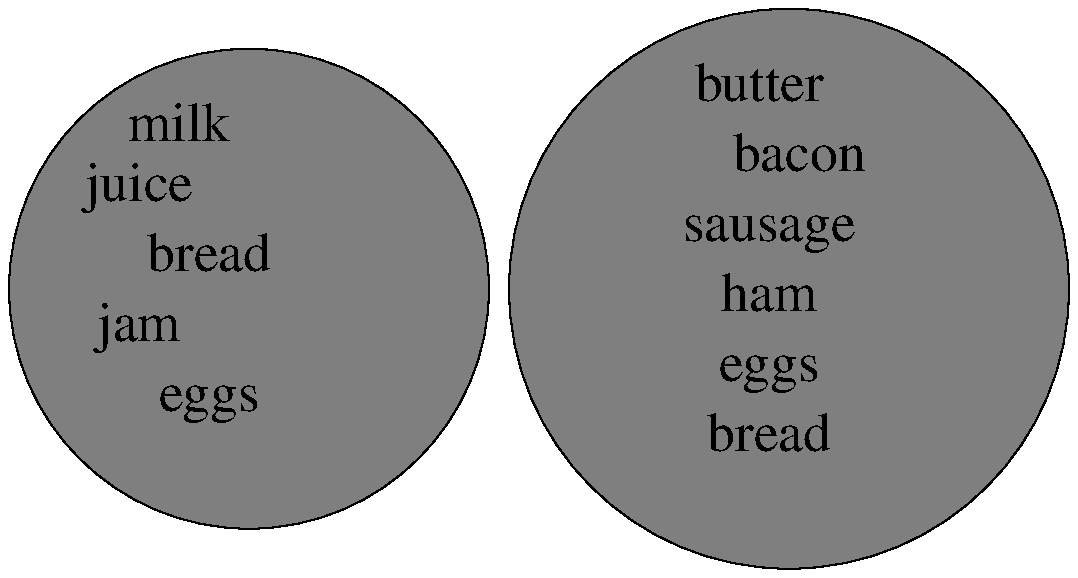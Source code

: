 .po 0.35i
.PS
A: circle fill rad 1.2
move right 0.1
B: circle fill rad 1.4
.ps +10
move to A
move up 0.8
move left 0.35
"milk"
move left 0.2
move down  0.3
"juice"
move down  0.35
move right 0.35
"bread"
move left .35
move down  0.35
"jam"
move right 0.35
move down  0.35
"eggs"
move to B
move up 1
move left 0.15
"butter"
move down 0.35
move right .2
"bacon"
move down 0.35
move left 0.15
"sausage"
move down 0.35
"ham"
move down 0.35
"eggs"
move down 0.35
"bread"
.PE

